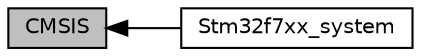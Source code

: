 digraph "CMSIS"
{
  edge [fontname="Helvetica",fontsize="10",labelfontname="Helvetica",labelfontsize="10"];
  node [fontname="Helvetica",fontsize="10",shape=box];
  rankdir=LR;
  Node1 [label="CMSIS",height=0.2,width=0.4,color="black", fillcolor="grey75", style="filled", fontcolor="black",tooltip=" "];
  Node2 [label="Stm32f7xx_system",height=0.2,width=0.4,color="black", fillcolor="white", style="filled",URL="$group__stm32f7xx__system.html",tooltip=" "];
  Node1->Node2 [shape=plaintext, dir="back", style="solid"];
}
